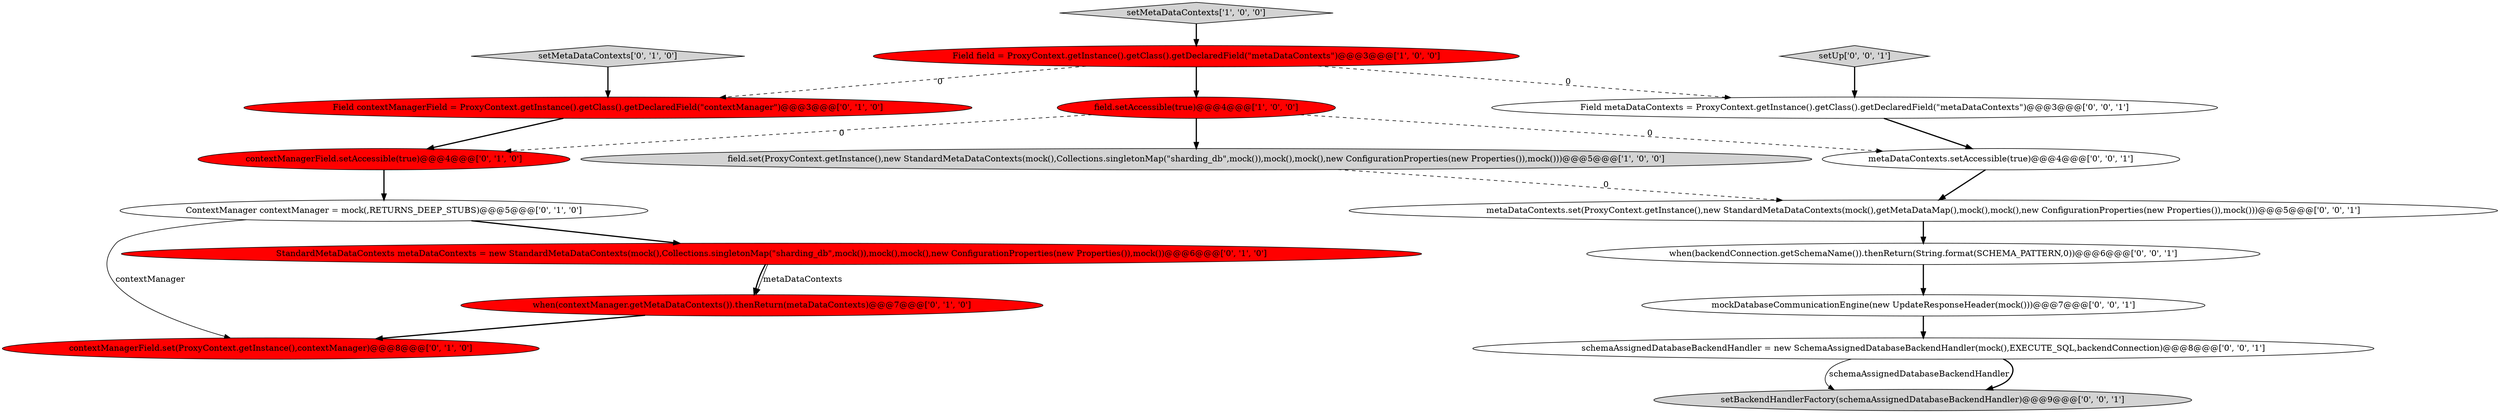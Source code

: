 digraph {
5 [style = filled, label = "contextManagerField.setAccessible(true)@@@4@@@['0', '1', '0']", fillcolor = red, shape = ellipse image = "AAA1AAABBB2BBB"];
10 [style = filled, label = "StandardMetaDataContexts metaDataContexts = new StandardMetaDataContexts(mock(),Collections.singletonMap(\"sharding_db\",mock()),mock(),mock(),new ConfigurationProperties(new Properties()),mock())@@@6@@@['0', '1', '0']", fillcolor = red, shape = ellipse image = "AAA1AAABBB2BBB"];
11 [style = filled, label = "setBackendHandlerFactory(schemaAssignedDatabaseBackendHandler)@@@9@@@['0', '0', '1']", fillcolor = lightgray, shape = ellipse image = "AAA0AAABBB3BBB"];
12 [style = filled, label = "setUp['0', '0', '1']", fillcolor = lightgray, shape = diamond image = "AAA0AAABBB3BBB"];
2 [style = filled, label = "field.set(ProxyContext.getInstance(),new StandardMetaDataContexts(mock(),Collections.singletonMap(\"sharding_db\",mock()),mock(),mock(),new ConfigurationProperties(new Properties()),mock()))@@@5@@@['1', '0', '0']", fillcolor = lightgray, shape = ellipse image = "AAA0AAABBB1BBB"];
13 [style = filled, label = "mockDatabaseCommunicationEngine(new UpdateResponseHeader(mock()))@@@7@@@['0', '0', '1']", fillcolor = white, shape = ellipse image = "AAA0AAABBB3BBB"];
15 [style = filled, label = "schemaAssignedDatabaseBackendHandler = new SchemaAssignedDatabaseBackendHandler(mock(),EXECUTE_SQL,backendConnection)@@@8@@@['0', '0', '1']", fillcolor = white, shape = ellipse image = "AAA0AAABBB3BBB"];
14 [style = filled, label = "Field metaDataContexts = ProxyContext.getInstance().getClass().getDeclaredField(\"metaDataContexts\")@@@3@@@['0', '0', '1']", fillcolor = white, shape = ellipse image = "AAA0AAABBB3BBB"];
7 [style = filled, label = "ContextManager contextManager = mock(,RETURNS_DEEP_STUBS)@@@5@@@['0', '1', '0']", fillcolor = white, shape = ellipse image = "AAA0AAABBB2BBB"];
1 [style = filled, label = "field.setAccessible(true)@@@4@@@['1', '0', '0']", fillcolor = red, shape = ellipse image = "AAA1AAABBB1BBB"];
3 [style = filled, label = "setMetaDataContexts['1', '0', '0']", fillcolor = lightgray, shape = diamond image = "AAA0AAABBB1BBB"];
4 [style = filled, label = "Field contextManagerField = ProxyContext.getInstance().getClass().getDeclaredField(\"contextManager\")@@@3@@@['0', '1', '0']", fillcolor = red, shape = ellipse image = "AAA1AAABBB2BBB"];
6 [style = filled, label = "setMetaDataContexts['0', '1', '0']", fillcolor = lightgray, shape = diamond image = "AAA0AAABBB2BBB"];
18 [style = filled, label = "metaDataContexts.set(ProxyContext.getInstance(),new StandardMetaDataContexts(mock(),getMetaDataMap(),mock(),mock(),new ConfigurationProperties(new Properties()),mock()))@@@5@@@['0', '0', '1']", fillcolor = white, shape = ellipse image = "AAA0AAABBB3BBB"];
17 [style = filled, label = "when(backendConnection.getSchemaName()).thenReturn(String.format(SCHEMA_PATTERN,0))@@@6@@@['0', '0', '1']", fillcolor = white, shape = ellipse image = "AAA0AAABBB3BBB"];
16 [style = filled, label = "metaDataContexts.setAccessible(true)@@@4@@@['0', '0', '1']", fillcolor = white, shape = ellipse image = "AAA0AAABBB3BBB"];
0 [style = filled, label = "Field field = ProxyContext.getInstance().getClass().getDeclaredField(\"metaDataContexts\")@@@3@@@['1', '0', '0']", fillcolor = red, shape = ellipse image = "AAA1AAABBB1BBB"];
8 [style = filled, label = "when(contextManager.getMetaDataContexts()).thenReturn(metaDataContexts)@@@7@@@['0', '1', '0']", fillcolor = red, shape = ellipse image = "AAA1AAABBB2BBB"];
9 [style = filled, label = "contextManagerField.set(ProxyContext.getInstance(),contextManager)@@@8@@@['0', '1', '0']", fillcolor = red, shape = ellipse image = "AAA1AAABBB2BBB"];
14->16 [style = bold, label=""];
10->8 [style = solid, label="metaDataContexts"];
16->18 [style = bold, label=""];
1->5 [style = dashed, label="0"];
7->10 [style = bold, label=""];
18->17 [style = bold, label=""];
0->4 [style = dashed, label="0"];
3->0 [style = bold, label=""];
15->11 [style = solid, label="schemaAssignedDatabaseBackendHandler"];
0->14 [style = dashed, label="0"];
6->4 [style = bold, label=""];
15->11 [style = bold, label=""];
10->8 [style = bold, label=""];
1->16 [style = dashed, label="0"];
0->1 [style = bold, label=""];
12->14 [style = bold, label=""];
8->9 [style = bold, label=""];
2->18 [style = dashed, label="0"];
7->9 [style = solid, label="contextManager"];
5->7 [style = bold, label=""];
1->2 [style = bold, label=""];
17->13 [style = bold, label=""];
13->15 [style = bold, label=""];
4->5 [style = bold, label=""];
}
